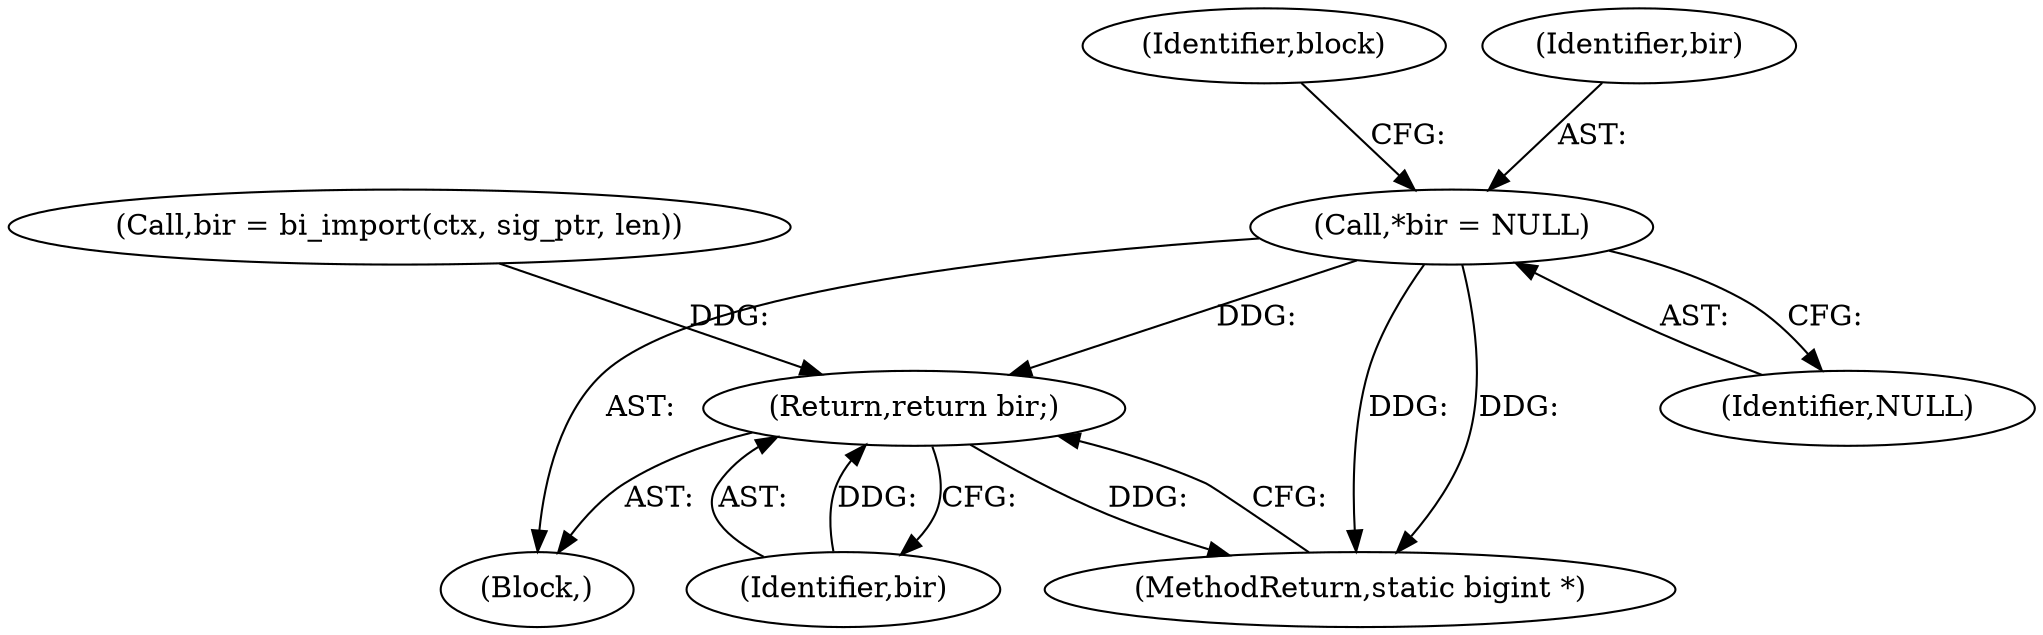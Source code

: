 digraph "0_axtls-8266_5efe2947ab45e81d84b5f707c51d1c64be52f36c_0@pointer" {
"1000117" [label="(Call,*bir = NULL)"];
"1000201" [label="(Return,return bir;)"];
"1000111" [label="(Block,)"];
"1000203" [label="(MethodReturn,static bigint *)"];
"1000191" [label="(Call,bir = bi_import(ctx, sig_ptr, len))"];
"1000122" [label="(Identifier,block)"];
"1000201" [label="(Return,return bir;)"];
"1000118" [label="(Identifier,bir)"];
"1000117" [label="(Call,*bir = NULL)"];
"1000119" [label="(Identifier,NULL)"];
"1000202" [label="(Identifier,bir)"];
"1000117" -> "1000111"  [label="AST: "];
"1000117" -> "1000119"  [label="CFG: "];
"1000118" -> "1000117"  [label="AST: "];
"1000119" -> "1000117"  [label="AST: "];
"1000122" -> "1000117"  [label="CFG: "];
"1000117" -> "1000203"  [label="DDG: "];
"1000117" -> "1000203"  [label="DDG: "];
"1000117" -> "1000201"  [label="DDG: "];
"1000201" -> "1000111"  [label="AST: "];
"1000201" -> "1000202"  [label="CFG: "];
"1000202" -> "1000201"  [label="AST: "];
"1000203" -> "1000201"  [label="CFG: "];
"1000201" -> "1000203"  [label="DDG: "];
"1000202" -> "1000201"  [label="DDG: "];
"1000191" -> "1000201"  [label="DDG: "];
}

